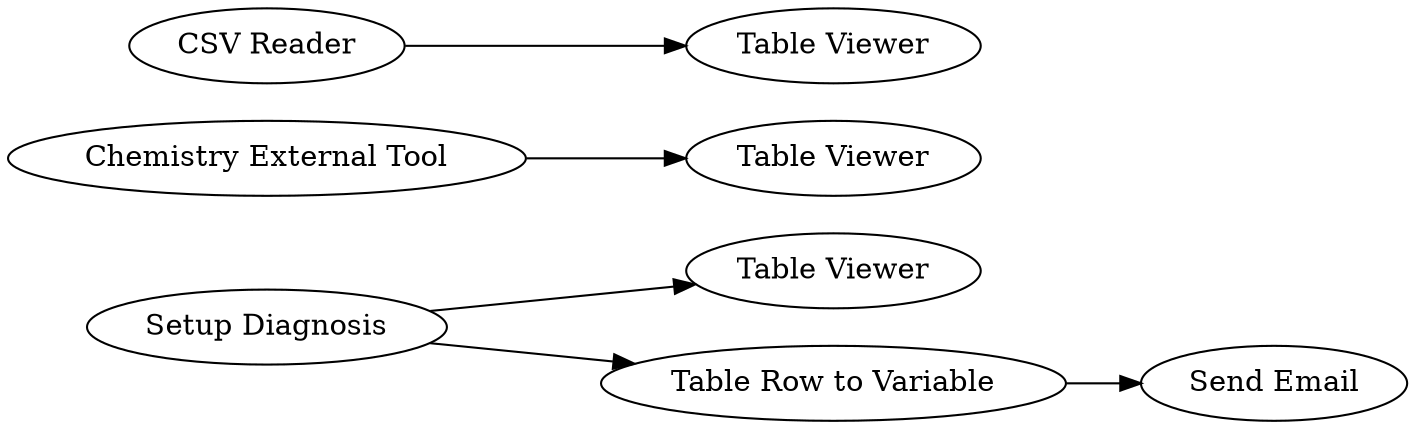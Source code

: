 digraph {
	1 [label="Setup Diagnosis"]
	2 [label="Table Viewer"]
	123 [label="Send Email"]
	143 [label="Chemistry External Tool"]
	144 [label="CSV Reader"]
	145 [label="Table Viewer"]
	146 [label="Table Viewer"]
	147 [label="Table Row to Variable"]
	1 -> 2
	1 -> 147
	143 -> 146
	144 -> 145
	147 -> 123
	rankdir=LR
}
